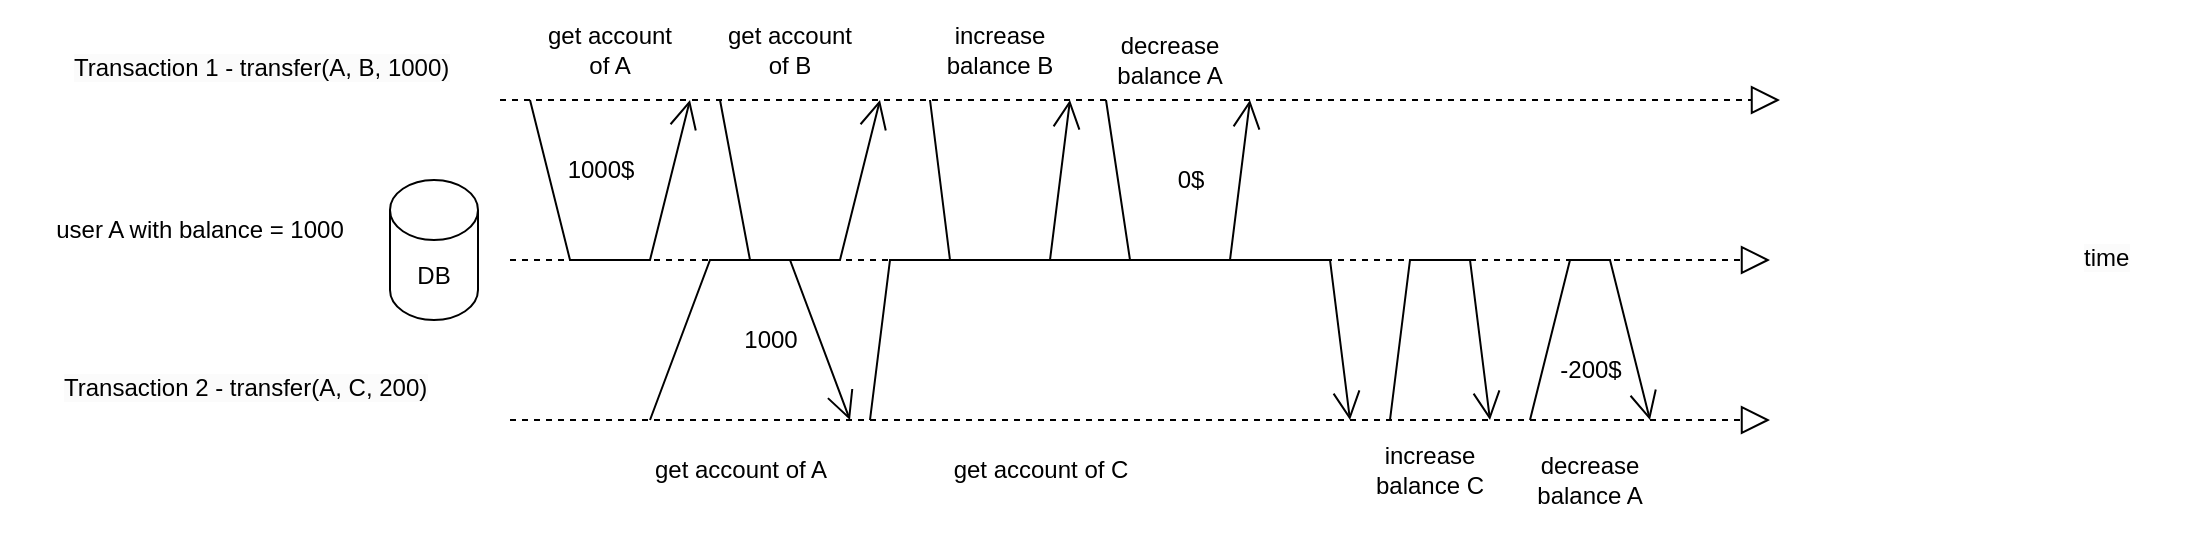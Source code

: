 <mxfile version="20.8.18" type="github">
  <diagram name="Trang-1" id="wNU1H5Y7zv_GKCtgPEAO">
    <mxGraphModel dx="1781" dy="1681" grid="1" gridSize="10" guides="1" tooltips="1" connect="1" arrows="1" fold="1" page="1" pageScale="1" pageWidth="827" pageHeight="1169" math="0" shadow="0">
      <root>
        <mxCell id="0" />
        <mxCell id="1" parent="0" />
        <mxCell id="QZXupjUOMTafXn6LQ9dr-1" value="DB" style="shape=cylinder3;whiteSpace=wrap;html=1;boundedLbl=1;backgroundOutline=1;size=15;" vertex="1" parent="1">
          <mxGeometry x="5" y="80" width="44" height="70" as="geometry" />
        </mxCell>
        <mxCell id="QZXupjUOMTafXn6LQ9dr-4" value="user A with balance = 1000" style="text;html=1;strokeColor=none;fillColor=none;align=center;verticalAlign=middle;whiteSpace=wrap;rounded=0;" vertex="1" parent="1">
          <mxGeometry x="-190" y="90" width="200" height="30" as="geometry" />
        </mxCell>
        <mxCell id="QZXupjUOMTafXn6LQ9dr-19" value="" style="endArrow=block;dashed=1;endFill=0;endSize=12;html=1;rounded=0;" edge="1" parent="1">
          <mxGeometry width="160" relative="1" as="geometry">
            <mxPoint x="65" y="120" as="sourcePoint" />
            <mxPoint x="695" y="120" as="targetPoint" />
          </mxGeometry>
        </mxCell>
        <mxCell id="QZXupjUOMTafXn6LQ9dr-22" value="&lt;meta charset=&quot;utf-8&quot;&gt;&lt;span style=&quot;color: rgb(0, 0, 0); font-family: Helvetica; font-size: 12px; font-style: normal; font-variant-ligatures: normal; font-variant-caps: normal; font-weight: 400; letter-spacing: normal; orphans: 2; text-align: center; text-indent: 0px; text-transform: none; widows: 2; word-spacing: 0px; -webkit-text-stroke-width: 0px; background-color: rgb(251, 251, 251); text-decoration-thickness: initial; text-decoration-style: initial; text-decoration-color: initial; float: none; display: inline !important;&quot;&gt;Transaction 1 -&amp;nbsp;transfer(A, B, 1000)&lt;/span&gt;" style="text;whiteSpace=wrap;html=1;" vertex="1" parent="1">
          <mxGeometry x="-155" y="10" width="220" height="40" as="geometry" />
        </mxCell>
        <mxCell id="QZXupjUOMTafXn6LQ9dr-24" value="&lt;meta charset=&quot;utf-8&quot;&gt;&lt;span style=&quot;color: rgb(0, 0, 0); font-family: Helvetica; font-size: 12px; font-style: normal; font-variant-ligatures: normal; font-variant-caps: normal; font-weight: 400; letter-spacing: normal; orphans: 2; text-align: center; text-indent: 0px; text-transform: none; widows: 2; word-spacing: 0px; -webkit-text-stroke-width: 0px; background-color: rgb(251, 251, 251); text-decoration-thickness: initial; text-decoration-style: initial; text-decoration-color: initial; float: none; display: inline !important;&quot;&gt;time&lt;/span&gt;" style="text;whiteSpace=wrap;html=1;" vertex="1" parent="1">
          <mxGeometry x="850" y="105" width="60" height="40" as="geometry" />
        </mxCell>
        <mxCell id="QZXupjUOMTafXn6LQ9dr-25" value="" style="endArrow=block;dashed=1;endFill=0;endSize=12;html=1;rounded=0;" edge="1" parent="1">
          <mxGeometry width="160" relative="1" as="geometry">
            <mxPoint x="60" y="40" as="sourcePoint" />
            <mxPoint x="700" y="40" as="targetPoint" />
          </mxGeometry>
        </mxCell>
        <mxCell id="QZXupjUOMTafXn6LQ9dr-27" value="&lt;meta charset=&quot;utf-8&quot;&gt;&lt;span style=&quot;color: rgb(0, 0, 0); font-family: Helvetica; font-size: 12px; font-style: normal; font-variant-ligatures: normal; font-variant-caps: normal; font-weight: 400; letter-spacing: normal; orphans: 2; text-align: center; text-indent: 0px; text-transform: none; widows: 2; word-spacing: 0px; -webkit-text-stroke-width: 0px; background-color: rgb(251, 251, 251); text-decoration-thickness: initial; text-decoration-style: initial; text-decoration-color: initial; float: none; display: inline !important;&quot;&gt;Transaction 2 -&amp;nbsp;transfer(A, C, 200)&lt;/span&gt;" style="text;whiteSpace=wrap;html=1;" vertex="1" parent="1">
          <mxGeometry x="-160" y="170" width="220" height="40" as="geometry" />
        </mxCell>
        <mxCell id="QZXupjUOMTafXn6LQ9dr-28" value="" style="endArrow=block;dashed=1;endFill=0;endSize=12;html=1;rounded=0;" edge="1" parent="1">
          <mxGeometry width="160" relative="1" as="geometry">
            <mxPoint x="65" y="200" as="sourcePoint" />
            <mxPoint x="695" y="200" as="targetPoint" />
          </mxGeometry>
        </mxCell>
        <mxCell id="QZXupjUOMTafXn6LQ9dr-30" value="get account of A" style="text;html=1;align=center;verticalAlign=middle;resizable=0;points=[];autosize=1;strokeColor=none;fillColor=none;" vertex="1" parent="1">
          <mxGeometry x="125" y="210" width="110" height="30" as="geometry" />
        </mxCell>
        <mxCell id="QZXupjUOMTafXn6LQ9dr-33" value="get account of C" style="text;html=1;align=center;verticalAlign=middle;resizable=0;points=[];autosize=1;strokeColor=none;fillColor=none;" vertex="1" parent="1">
          <mxGeometry x="275" y="210" width="110" height="30" as="geometry" />
        </mxCell>
        <mxCell id="QZXupjUOMTafXn6LQ9dr-34" value="" style="endArrow=open;endFill=1;endSize=12;html=1;rounded=0;" edge="1" parent="1">
          <mxGeometry width="160" relative="1" as="geometry">
            <mxPoint x="170" y="40" as="sourcePoint" />
            <mxPoint x="250" y="40" as="targetPoint" />
            <Array as="points">
              <mxPoint x="185" y="120" />
              <mxPoint x="230" y="120" />
            </Array>
          </mxGeometry>
        </mxCell>
        <mxCell id="QZXupjUOMTafXn6LQ9dr-38" value="" style="endArrow=open;endFill=1;endSize=12;html=1;rounded=0;" edge="1" parent="1">
          <mxGeometry width="160" relative="1" as="geometry">
            <mxPoint x="135" y="200" as="sourcePoint" />
            <mxPoint x="235" y="200" as="targetPoint" />
            <Array as="points">
              <mxPoint x="165" y="120" />
              <mxPoint x="205" y="120" />
            </Array>
          </mxGeometry>
        </mxCell>
        <mxCell id="QZXupjUOMTafXn6LQ9dr-39" value="1000$" style="text;html=1;align=center;verticalAlign=middle;resizable=0;points=[];autosize=1;strokeColor=none;fillColor=none;" vertex="1" parent="1">
          <mxGeometry x="80" y="60" width="60" height="30" as="geometry" />
        </mxCell>
        <mxCell id="QZXupjUOMTafXn6LQ9dr-40" value="1000" style="text;html=1;align=center;verticalAlign=middle;resizable=0;points=[];autosize=1;strokeColor=none;fillColor=none;" vertex="1" parent="1">
          <mxGeometry x="170" y="145" width="50" height="30" as="geometry" />
        </mxCell>
        <mxCell id="QZXupjUOMTafXn6LQ9dr-41" value="" style="endArrow=open;endFill=1;endSize=12;html=1;rounded=0;" edge="1" parent="1">
          <mxGeometry width="160" relative="1" as="geometry">
            <mxPoint x="245" y="200" as="sourcePoint" />
            <mxPoint x="485" y="200" as="targetPoint" />
            <Array as="points">
              <mxPoint x="255" y="120" />
              <mxPoint x="475" y="120" />
            </Array>
          </mxGeometry>
        </mxCell>
        <mxCell id="QZXupjUOMTafXn6LQ9dr-44" value="" style="endArrow=open;endFill=1;endSize=12;html=1;rounded=0;" edge="1" parent="1">
          <mxGeometry width="160" relative="1" as="geometry">
            <mxPoint x="275" y="40" as="sourcePoint" />
            <mxPoint x="345" y="40" as="targetPoint" />
            <Array as="points">
              <mxPoint x="285" y="120" />
              <mxPoint x="335" y="120" />
            </Array>
          </mxGeometry>
        </mxCell>
        <mxCell id="QZXupjUOMTafXn6LQ9dr-47" value="" style="endArrow=open;endFill=1;endSize=12;html=1;rounded=0;" edge="1" parent="1">
          <mxGeometry width="160" relative="1" as="geometry">
            <mxPoint x="575" y="200" as="sourcePoint" />
            <mxPoint x="635" y="200" as="targetPoint" />
            <Array as="points">
              <mxPoint x="595" y="120" />
              <mxPoint x="615" y="120" />
            </Array>
          </mxGeometry>
        </mxCell>
        <mxCell id="QZXupjUOMTafXn6LQ9dr-52" value="" style="endArrow=open;endFill=1;endSize=12;html=1;rounded=0;" edge="1" parent="1">
          <mxGeometry width="160" relative="1" as="geometry">
            <mxPoint x="505" y="200" as="sourcePoint" />
            <mxPoint x="555" y="200" as="targetPoint" />
            <Array as="points">
              <mxPoint x="515" y="120" />
              <mxPoint x="545" y="120" />
            </Array>
          </mxGeometry>
        </mxCell>
        <mxCell id="QZXupjUOMTafXn6LQ9dr-54" value="" style="endArrow=open;endFill=1;endSize=12;html=1;rounded=0;" edge="1" parent="1">
          <mxGeometry width="160" relative="1" as="geometry">
            <mxPoint x="363" y="40" as="sourcePoint" />
            <mxPoint x="435" y="40" as="targetPoint" />
            <Array as="points">
              <mxPoint x="375" y="120" />
              <mxPoint x="425" y="120" />
            </Array>
          </mxGeometry>
        </mxCell>
        <mxCell id="QZXupjUOMTafXn6LQ9dr-59" value="decrease balance A" style="text;html=1;strokeColor=none;fillColor=none;align=center;verticalAlign=middle;whiteSpace=wrap;rounded=0;" vertex="1" parent="1">
          <mxGeometry x="565" y="200" width="80" height="60" as="geometry" />
        </mxCell>
        <mxCell id="QZXupjUOMTafXn6LQ9dr-61" value="increase balance C" style="text;html=1;strokeColor=none;fillColor=none;align=center;verticalAlign=middle;whiteSpace=wrap;rounded=0;" vertex="1" parent="1">
          <mxGeometry x="495" y="210" width="60" height="30" as="geometry" />
        </mxCell>
        <mxCell id="QZXupjUOMTafXn6LQ9dr-62" value="decrease balance A" style="text;html=1;strokeColor=none;fillColor=none;align=center;verticalAlign=middle;whiteSpace=wrap;rounded=0;" vertex="1" parent="1">
          <mxGeometry x="355" y="-10" width="80" height="60" as="geometry" />
        </mxCell>
        <mxCell id="QZXupjUOMTafXn6LQ9dr-63" value="increase balance B" style="text;html=1;strokeColor=none;fillColor=none;align=center;verticalAlign=middle;whiteSpace=wrap;rounded=0;" vertex="1" parent="1">
          <mxGeometry x="280" width="60" height="30" as="geometry" />
        </mxCell>
        <mxCell id="QZXupjUOMTafXn6LQ9dr-64" value="get account of A" style="text;html=1;strokeColor=none;fillColor=none;align=center;verticalAlign=middle;whiteSpace=wrap;rounded=0;" vertex="1" parent="1">
          <mxGeometry x="80" width="70" height="30" as="geometry" />
        </mxCell>
        <mxCell id="QZXupjUOMTafXn6LQ9dr-65" value="get account of B" style="text;html=1;strokeColor=none;fillColor=none;align=center;verticalAlign=middle;whiteSpace=wrap;rounded=0;" vertex="1" parent="1">
          <mxGeometry x="170" width="70" height="30" as="geometry" />
        </mxCell>
        <mxCell id="QZXupjUOMTafXn6LQ9dr-67" value="" style="endArrow=open;endFill=1;endSize=12;html=1;rounded=0;" edge="1" parent="1">
          <mxGeometry width="160" relative="1" as="geometry">
            <mxPoint x="75" y="40" as="sourcePoint" />
            <mxPoint x="155" y="40" as="targetPoint" />
            <Array as="points">
              <mxPoint x="95" y="120" />
              <mxPoint x="135" y="120" />
            </Array>
          </mxGeometry>
        </mxCell>
        <mxCell id="QZXupjUOMTafXn6LQ9dr-68" value="0$" style="text;html=1;align=center;verticalAlign=middle;resizable=0;points=[];autosize=1;strokeColor=none;fillColor=none;" vertex="1" parent="1">
          <mxGeometry x="385" y="65" width="40" height="30" as="geometry" />
        </mxCell>
        <mxCell id="QZXupjUOMTafXn6LQ9dr-69" value="-200$" style="text;html=1;align=center;verticalAlign=middle;resizable=0;points=[];autosize=1;strokeColor=none;fillColor=none;" vertex="1" parent="1">
          <mxGeometry x="580" y="160" width="50" height="30" as="geometry" />
        </mxCell>
      </root>
    </mxGraphModel>
  </diagram>
</mxfile>
